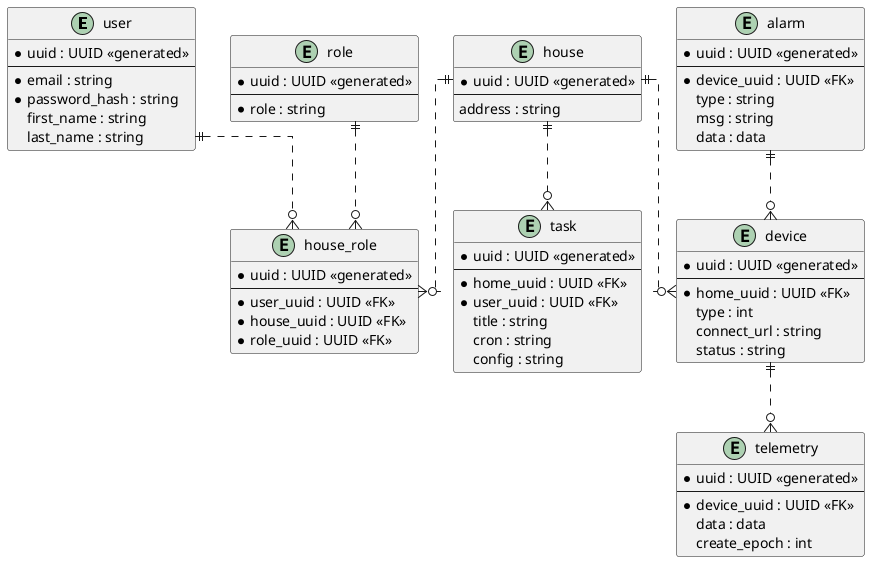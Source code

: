 @startuml

skinparam linetype ortho

entity user {
  *uuid : UUID <<generated>>
  --
  *email : string
  *password_hash : string
  first_name : string
  last_name : string
}

entity house_role {
  *uuid : UUID <<generated>>
  --
  *user_uuid : UUID <<FK>>
  *house_uuid : UUID <<FK>>
  *role_uuid : UUID <<FK>>
}

entity role {
  *uuid : UUID <<generated>>
  --
  *role : string
}

entity house {
  *uuid : UUID <<generated>>
  --
  address : string
}

entity device {
  *uuid : UUID <<generated>>
  --
  *home_uuid : UUID <<FK>>
  type : int
  connect_url : string
  status : string
}

entity task {
  *uuid : UUID <<generated>>
  --
  *home_uuid : UUID <<FK>>
  *user_uuid : UUID <<FK>>
  title : string
  cron : string
  config : string
}

entity alarm {
  *uuid : UUID <<generated>>
  --
  *device_uuid : UUID <<FK>>
  type : string
  msg : string
  data : data
}

entity telemetry {
  *uuid : UUID <<generated>>
  --
  *device_uuid : UUID <<FK>>
  data : data
  create_epoch : int
}

user ||..o{ house_role
house ||..o{ house_role
role ||..o{ house_role

house ||..o{ device
house ||..o{ task
device ||..o{ telemetry
alarm ||..o{ device

@enduml
